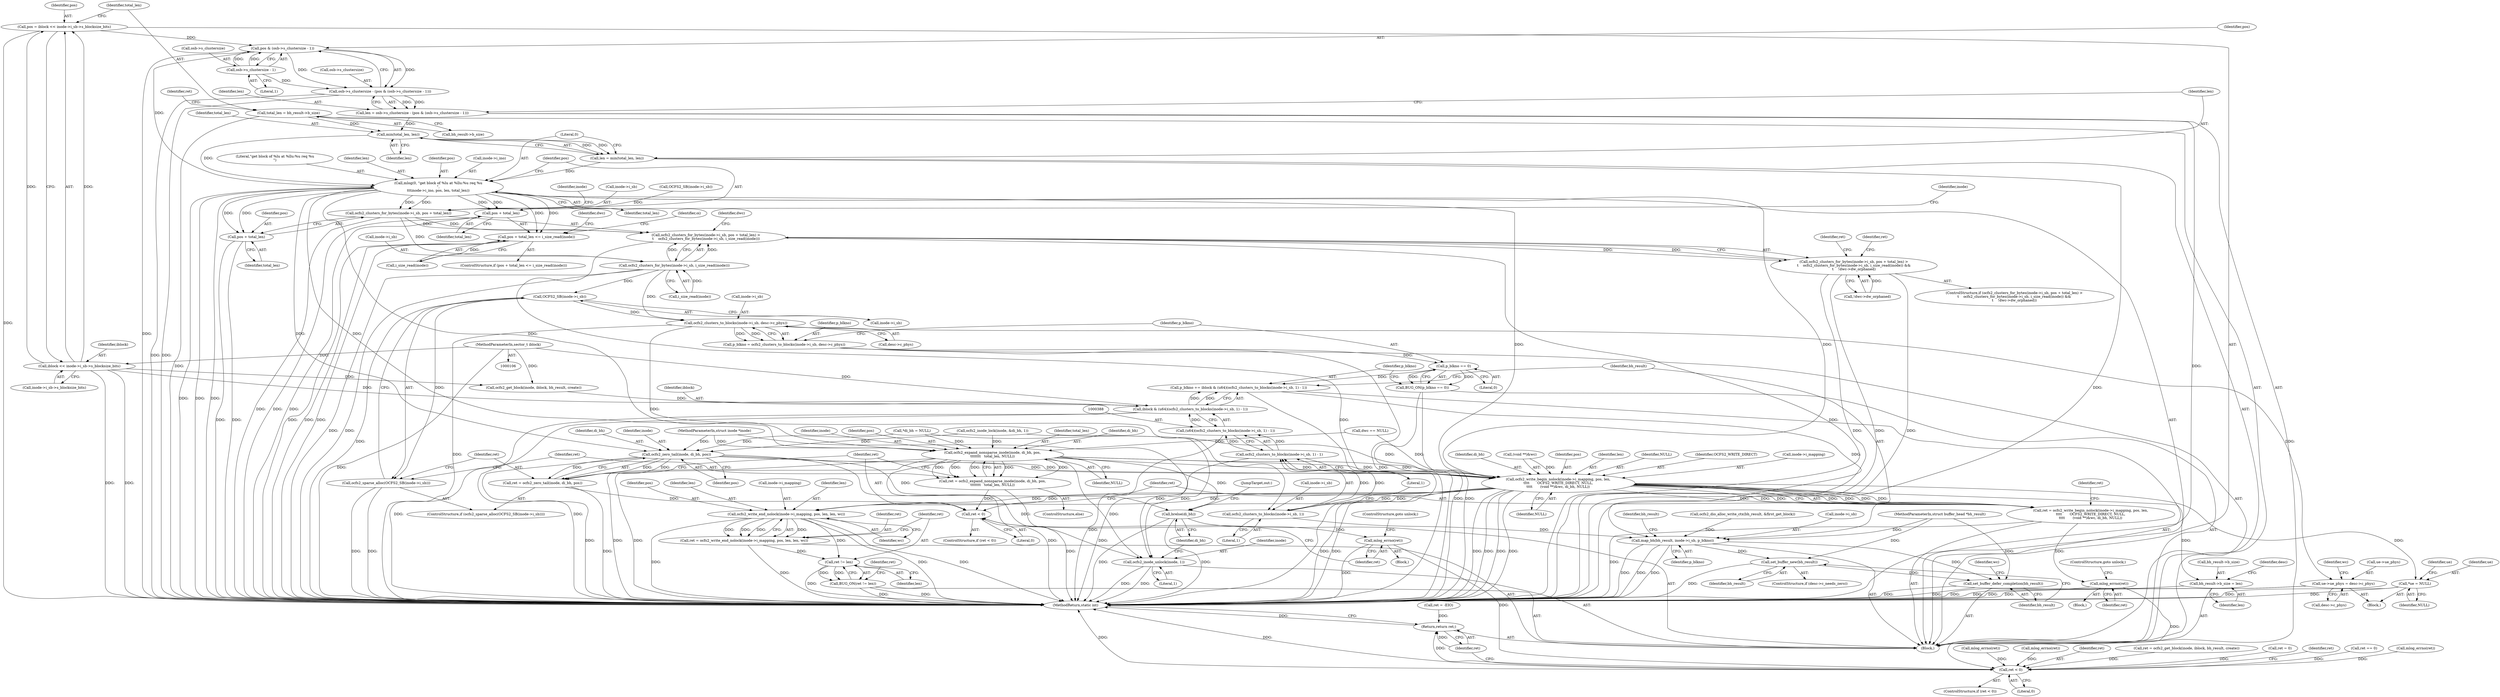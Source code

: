 digraph "0_linux_3e4c56d41eef5595035872a2ec5a483f42e8917f@pointer" {
"1000181" [label="(Call,mlog(0, \"get block of %lu at %llu:%u req %u\n\",\n\t\t\tinode->i_ino, pos, len, total_len))"];
"1000169" [label="(Call,pos & (osb->s_clustersize - 1))"];
"1000139" [label="(Call,pos = iblock << inode->i_sb->s_blocksize_bits)"];
"1000141" [label="(Call,iblock << inode->i_sb->s_blocksize_bits)"];
"1000108" [label="(MethodParameterIn,sector_t iblock)"];
"1000171" [label="(Call,osb->s_clustersize - 1)"];
"1000176" [label="(Call,len = min(total_len, len))"];
"1000178" [label="(Call,min(total_len, len))"];
"1000150" [label="(Call,total_len = bh_result->b_size)"];
"1000163" [label="(Call,len = osb->s_clustersize - (pos & (osb->s_clustersize - 1)))"];
"1000165" [label="(Call,osb->s_clustersize - (pos & (osb->s_clustersize - 1)))"];
"1000191" [label="(Call,pos + total_len <= i_size_read(inode))"];
"1000192" [label="(Call,pos + total_len)"];
"1000254" [label="(Call,ocfs2_clusters_for_bytes(inode->i_sb, pos + total_len))"];
"1000253" [label="(Call,ocfs2_clusters_for_bytes(inode->i_sb, pos + total_len) >\n\t    ocfs2_clusters_for_bytes(inode->i_sb, i_size_read(inode)))"];
"1000252" [label="(Call,ocfs2_clusters_for_bytes(inode->i_sb, pos + total_len) >\n\t    ocfs2_clusters_for_bytes(inode->i_sb, i_size_read(inode)) &&\n\t    !dwc->dw_orphaned)"];
"1000261" [label="(Call,ocfs2_clusters_for_bytes(inode->i_sb, i_size_read(inode)))"];
"1000313" [label="(Call,OCFS2_SB(inode->i_sb))"];
"1000312" [label="(Call,ocfs2_sparse_alloc(OCFS2_SB(inode->i_sb)))"];
"1000372" [label="(Call,ocfs2_clusters_to_blocks(inode->i_sb, desc->c_phys))"];
"1000370" [label="(Call,p_blkno = ocfs2_clusters_to_blocks(inode->i_sb, desc->c_phys))"];
"1000380" [label="(Call,p_blkno == 0)"];
"1000379" [label="(Call,BUG_ON(p_blkno == 0))"];
"1000383" [label="(Call,p_blkno += iblock & (u64)(ocfs2_clusters_to_blocks(inode->i_sb, 1) - 1))"];
"1000396" [label="(Call,map_bh(bh_result, inode->i_sb, p_blkno))"];
"1000411" [label="(Call,set_buffer_new(bh_result))"];
"1000413" [label="(Call,set_buffer_defer_completion(bh_result))"];
"1000390" [label="(Call,ocfs2_clusters_to_blocks(inode->i_sb, 1))"];
"1000389" [label="(Call,ocfs2_clusters_to_blocks(inode->i_sb, 1) - 1)"];
"1000387" [label="(Call,(u64)(ocfs2_clusters_to_blocks(inode->i_sb, 1) - 1))"];
"1000385" [label="(Call,iblock & (u64)(ocfs2_clusters_to_blocks(inode->i_sb, 1) - 1))"];
"1000435" [label="(Call,ue->ue_phys = desc->c_phys)"];
"1000258" [label="(Call,pos + total_len)"];
"1000319" [label="(Call,ocfs2_zero_tail(inode, di_bh, pos))"];
"1000317" [label="(Call,ret = ocfs2_zero_tail(inode, di_bh, pos))"];
"1000333" [label="(Call,ret < 0)"];
"1000337" [label="(Call,mlog_errno(ret))"];
"1000485" [label="(Call,ret < 0)"];
"1000492" [label="(Return,return ret;)"];
"1000342" [label="(Call,ocfs2_write_begin_nolock(inode->i_mapping, pos, len,\n\t\t\t\t       OCFS2_WRITE_DIRECT, NULL,\n\t\t\t\t       (void **)&wc, di_bh, NULL))"];
"1000340" [label="(Call,ret = ocfs2_write_begin_nolock(inode->i_mapping, pos, len,\n\t\t\t\t       OCFS2_WRITE_DIRECT, NULL,\n\t\t\t\t       (void **)&wc, di_bh, NULL))"];
"1000359" [label="(Call,mlog_errno(ret))"];
"1000402" [label="(Call,bh_result->b_size = len)"];
"1000424" [label="(Call,*ue = NULL)"];
"1000457" [label="(Call,ocfs2_write_end_nolock(inode->i_mapping, pos, len, len, wc))"];
"1000455" [label="(Call,ret = ocfs2_write_end_nolock(inode->i_mapping, pos, len, len, wc))"];
"1000466" [label="(Call,ret != len)"];
"1000465" [label="(Call,BUG_ON(ret != len))"];
"1000481" [label="(Call,brelse(di_bh))"];
"1000478" [label="(Call,ocfs2_inode_unlock(inode, 1))"];
"1000326" [label="(Call,ocfs2_expand_nonsparse_inode(inode, di_bh, pos,\n\t\t\t\t\t\t\t   total_len, NULL))"];
"1000324" [label="(Call,ret = ocfs2_expand_nonsparse_inode(inode, di_bh, pos,\n\t\t\t\t\t\t\t   total_len, NULL))"];
"1000396" [label="(Call,map_bh(bh_result, inode->i_sb, p_blkno))"];
"1000404" [label="(Identifier,bh_result)"];
"1000381" [label="(Identifier,p_blkno)"];
"1000175" [label="(Literal,1)"];
"1000334" [label="(Identifier,ret)"];
"1000484" [label="(ControlStructure,if (ret < 0))"];
"1000195" [label="(Call,i_size_read(inode))"];
"1000354" [label="(Identifier,di_bh)"];
"1000180" [label="(Identifier,len)"];
"1000465" [label="(Call,BUG_ON(ret != len))"];
"1000142" [label="(Identifier,iblock)"];
"1000481" [label="(Call,brelse(di_bh))"];
"1000282" [label="(Call,mlog_errno(ret))"];
"1000409" [label="(Identifier,desc)"];
"1000140" [label="(Identifier,pos)"];
"1000468" [label="(Identifier,len)"];
"1000314" [label="(Call,inode->i_sb)"];
"1000330" [label="(Identifier,total_len)"];
"1000462" [label="(Identifier,len)"];
"1000251" [label="(ControlStructure,if (ocfs2_clusters_for_bytes(inode->i_sb, pos + total_len) >\n\t    ocfs2_clusters_for_bytes(inode->i_sb, i_size_read(inode)) &&\n\t    !dwc->dw_orphaned))"];
"1000386" [label="(Identifier,iblock)"];
"1000267" [label="(Call,!dwc->dw_orphaned)"];
"1000300" [label="(Call,mlog_errno(ret))"];
"1000456" [label="(Identifier,ret)"];
"1000177" [label="(Identifier,len)"];
"1000258" [label="(Call,pos + total_len)"];
"1000150" [label="(Call,total_len = bh_result->b_size)"];
"1000422" [label="(Block,)"];
"1000478" [label="(Call,ocfs2_inode_unlock(inode, 1))"];
"1000411" [label="(Call,set_buffer_new(bh_result))"];
"1000317" [label="(Call,ret = ocfs2_zero_tail(inode, di_bh, pos))"];
"1000192" [label="(Call,pos + total_len)"];
"1000370" [label="(Call,p_blkno = ocfs2_clusters_to_blocks(inode->i_sb, desc->c_phys))"];
"1000111" [label="(Block,)"];
"1000169" [label="(Call,pos & (osb->s_clustersize - 1))"];
"1000439" [label="(Call,desc->c_phys)"];
"1000458" [label="(Call,inode->i_mapping)"];
"1000331" [label="(Identifier,NULL)"];
"1000394" [label="(Literal,1)"];
"1000413" [label="(Call,set_buffer_defer_completion(bh_result))"];
"1000340" [label="(Call,ret = ocfs2_write_begin_nolock(inode->i_mapping, pos, len,\n\t\t\t\t       OCFS2_WRITE_DIRECT, NULL,\n\t\t\t\t       (void **)&wc, di_bh, NULL))"];
"1000342" [label="(Call,ocfs2_write_begin_nolock(inode->i_mapping, pos, len,\n\t\t\t\t       OCFS2_WRITE_DIRECT, NULL,\n\t\t\t\t       (void **)&wc, di_bh, NULL))"];
"1000486" [label="(Identifier,ret)"];
"1000193" [label="(Identifier,pos)"];
"1000189" [label="(Identifier,total_len)"];
"1000318" [label="(Identifier,ret)"];
"1000328" [label="(Identifier,di_bh)"];
"1000488" [label="(Call,ret = -EIO)"];
"1000166" [label="(Call,osb->s_clustersize)"];
"1000181" [label="(Call,mlog(0, \"get block of %lu at %llu:%u req %u\n\",\n\t\t\tinode->i_ino, pos, len, total_len))"];
"1000335" [label="(Literal,0)"];
"1000455" [label="(Call,ret = ocfs2_write_end_nolock(inode->i_mapping, pos, len, len, wc))"];
"1000182" [label="(Literal,0)"];
"1000194" [label="(Identifier,total_len)"];
"1000385" [label="(Call,iblock & (u64)(ocfs2_clusters_to_blocks(inode->i_sb, 1) - 1))"];
"1000350" [label="(Call,(void **)&wc)"];
"1000424" [label="(Call,*ue = NULL)"];
"1000391" [label="(Call,inode->i_sb)"];
"1000259" [label="(Identifier,pos)"];
"1000320" [label="(Identifier,inode)"];
"1000141" [label="(Call,iblock << inode->i_sb->s_blocksize_bits)"];
"1000445" [label="(Identifier,wc)"];
"1000183" [label="(Literal,\"get block of %lu at %llu:%u req %u\n\")"];
"1000108" [label="(MethodParameterIn,sector_t iblock)"];
"1000163" [label="(Call,len = osb->s_clustersize - (pos & (osb->s_clustersize - 1)))"];
"1000265" [label="(Call,i_size_read(inode))"];
"1000261" [label="(Call,ocfs2_clusters_for_bytes(inode->i_sb, i_size_read(inode)))"];
"1000325" [label="(Identifier,ret)"];
"1000312" [label="(Call,ocfs2_sparse_alloc(OCFS2_SB(inode->i_sb)))"];
"1000203" [label="(Call,ret = ocfs2_get_block(inode, iblock, bh_result, create))"];
"1000346" [label="(Identifier,pos)"];
"1000176" [label="(Call,len = min(total_len, len))"];
"1000233" [label="(Identifier,dwc)"];
"1000469" [label="(Call,ret = 0)"];
"1000240" [label="(Call,dwc == NULL)"];
"1000260" [label="(Identifier,total_len)"];
"1000252" [label="(Call,ocfs2_clusters_for_bytes(inode->i_sb, pos + total_len) >\n\t    ocfs2_clusters_for_bytes(inode->i_sb, i_size_read(inode)) &&\n\t    !dwc->dw_orphaned)"];
"1000134" [label="(Call,*di_bh = NULL)"];
"1000376" [label="(Call,desc->c_phys)"];
"1000470" [label="(Identifier,ret)"];
"1000152" [label="(Call,bh_result->b_size)"];
"1000324" [label="(Call,ret = ocfs2_expand_nonsparse_inode(inode, di_bh, pos,\n\t\t\t\t\t\t\t   total_len, NULL))"];
"1000489" [label="(Identifier,ret)"];
"1000341" [label="(Identifier,ret)"];
"1000263" [label="(Identifier,inode)"];
"1000463" [label="(Identifier,len)"];
"1000234" [label="(Call,ocfs2_dio_alloc_write_ctx(bh_result, &first_get_block))"];
"1000269" [label="(Identifier,dwc)"];
"1000191" [label="(Call,pos + total_len <= i_size_read(inode))"];
"1000430" [label="(Identifier,ue)"];
"1000171" [label="(Call,osb->s_clustersize - 1)"];
"1000255" [label="(Call,inode->i_sb)"];
"1000188" [label="(Identifier,len)"];
"1000143" [label="(Call,inode->i_sb->s_blocksize_bits)"];
"1000262" [label="(Call,inode->i_sb)"];
"1000426" [label="(Identifier,NULL)"];
"1000337" [label="(Call,mlog_errno(ret))"];
"1000483" [label="(JumpTarget,out:)"];
"1000336" [label="(Block,)"];
"1000327" [label="(Identifier,inode)"];
"1000373" [label="(Call,inode->i_sb)"];
"1000205" [label="(Call,ocfs2_get_block(inode, iblock, bh_result, create))"];
"1000457" [label="(Call,ocfs2_write_end_nolock(inode->i_mapping, pos, len, len, wc))"];
"1000323" [label="(ControlStructure,else)"];
"1000412" [label="(Identifier,bh_result)"];
"1000387" [label="(Call,(u64)(ocfs2_clusters_to_blocks(inode->i_sb, 1) - 1))"];
"1000170" [label="(Identifier,pos)"];
"1000466" [label="(Call,ret != len)"];
"1000253" [label="(Call,ocfs2_clusters_for_bytes(inode->i_sb, pos + total_len) >\n\t    ocfs2_clusters_for_bytes(inode->i_sb, i_size_read(inode)))"];
"1000395" [label="(Literal,1)"];
"1000223" [label="(Call,ret == 0)"];
"1000464" [label="(Identifier,wc)"];
"1000151" [label="(Identifier,total_len)"];
"1000254" [label="(Call,ocfs2_clusters_for_bytes(inode->i_sb, pos + total_len))"];
"1000164" [label="(Identifier,len)"];
"1000311" [label="(ControlStructure,if (ocfs2_sparse_alloc(OCFS2_SB(inode->i_sb))))"];
"1000397" [label="(Identifier,bh_result)"];
"1000493" [label="(Identifier,ret)"];
"1000383" [label="(Call,p_blkno += iblock & (u64)(ocfs2_clusters_to_blocks(inode->i_sb, 1) - 1))"];
"1000347" [label="(Identifier,len)"];
"1000349" [label="(Identifier,NULL)"];
"1000357" [label="(Identifier,ret)"];
"1000165" [label="(Call,osb->s_clustersize - (pos & (osb->s_clustersize - 1)))"];
"1000382" [label="(Literal,0)"];
"1000107" [label="(MethodParameterIn,struct inode *inode)"];
"1000494" [label="(MethodReturn,static int)"];
"1000425" [label="(Identifier,ue)"];
"1000407" [label="(ControlStructure,if (desc->c_needs_zero))"];
"1000339" [label="(ControlStructure,goto unlock;)"];
"1000371" [label="(Identifier,p_blkno)"];
"1000492" [label="(Return,return ret;)"];
"1000187" [label="(Identifier,pos)"];
"1000326" [label="(Call,ocfs2_expand_nonsparse_inode(inode, di_bh, pos,\n\t\t\t\t\t\t\t   total_len, NULL))"];
"1000479" [label="(Identifier,inode)"];
"1000414" [label="(Identifier,bh_result)"];
"1000196" [label="(Identifier,inode)"];
"1000333" [label="(Call,ret < 0)"];
"1000329" [label="(Identifier,pos)"];
"1000248" [label="(Call,mlog_errno(ret))"];
"1000360" [label="(Identifier,ret)"];
"1000390" [label="(Call,ocfs2_clusters_to_blocks(inode->i_sb, 1))"];
"1000487" [label="(Literal,0)"];
"1000403" [label="(Call,bh_result->b_size)"];
"1000380" [label="(Call,p_blkno == 0)"];
"1000338" [label="(Identifier,ret)"];
"1000291" [label="(Identifier,ret)"];
"1000361" [label="(ControlStructure,goto unlock;)"];
"1000109" [label="(MethodParameterIn,struct buffer_head *bh_result)"];
"1000190" [label="(ControlStructure,if (pos + total_len <= i_size_read(inode)))"];
"1000372" [label="(Call,ocfs2_clusters_to_blocks(inode->i_sb, desc->c_phys))"];
"1000480" [label="(Literal,1)"];
"1000384" [label="(Identifier,p_blkno)"];
"1000157" [label="(Identifier,ret)"];
"1000321" [label="(Identifier,di_bh)"];
"1000348" [label="(Identifier,OCFS2_WRITE_DIRECT)"];
"1000115" [label="(Call,OCFS2_SB(inode->i_sb))"];
"1000273" [label="(Identifier,ret)"];
"1000436" [label="(Call,ue->ue_phys)"];
"1000319" [label="(Call,ocfs2_zero_tail(inode, di_bh, pos))"];
"1000332" [label="(ControlStructure,if (ret < 0))"];
"1000359" [label="(Call,mlog_errno(ret))"];
"1000467" [label="(Identifier,ret)"];
"1000355" [label="(Identifier,NULL)"];
"1000406" [label="(Identifier,len)"];
"1000485" [label="(Call,ret < 0)"];
"1000401" [label="(Identifier,p_blkno)"];
"1000313" [label="(Call,OCFS2_SB(inode->i_sb))"];
"1000184" [label="(Call,inode->i_ino)"];
"1000292" [label="(Call,ocfs2_inode_lock(inode, &di_bh, 1))"];
"1000398" [label="(Call,inode->i_sb)"];
"1000178" [label="(Call,min(total_len, len))"];
"1000201" [label="(Identifier,oi)"];
"1000139" [label="(Call,pos = iblock << inode->i_sb->s_blocksize_bits)"];
"1000461" [label="(Identifier,pos)"];
"1000420" [label="(Identifier,wc)"];
"1000482" [label="(Identifier,di_bh)"];
"1000322" [label="(Identifier,pos)"];
"1000389" [label="(Call,ocfs2_clusters_to_blocks(inode->i_sb, 1) - 1)"];
"1000343" [label="(Call,inode->i_mapping)"];
"1000402" [label="(Call,bh_result->b_size = len)"];
"1000435" [label="(Call,ue->ue_phys = desc->c_phys)"];
"1000179" [label="(Identifier,total_len)"];
"1000379" [label="(Call,BUG_ON(p_blkno == 0))"];
"1000172" [label="(Call,osb->s_clustersize)"];
"1000358" [label="(Block,)"];
"1000181" -> "1000111"  [label="AST: "];
"1000181" -> "1000189"  [label="CFG: "];
"1000182" -> "1000181"  [label="AST: "];
"1000183" -> "1000181"  [label="AST: "];
"1000184" -> "1000181"  [label="AST: "];
"1000187" -> "1000181"  [label="AST: "];
"1000188" -> "1000181"  [label="AST: "];
"1000189" -> "1000181"  [label="AST: "];
"1000193" -> "1000181"  [label="CFG: "];
"1000181" -> "1000494"  [label="DDG: "];
"1000181" -> "1000494"  [label="DDG: "];
"1000181" -> "1000494"  [label="DDG: "];
"1000169" -> "1000181"  [label="DDG: "];
"1000176" -> "1000181"  [label="DDG: "];
"1000178" -> "1000181"  [label="DDG: "];
"1000181" -> "1000191"  [label="DDG: "];
"1000181" -> "1000191"  [label="DDG: "];
"1000181" -> "1000192"  [label="DDG: "];
"1000181" -> "1000192"  [label="DDG: "];
"1000181" -> "1000254"  [label="DDG: "];
"1000181" -> "1000254"  [label="DDG: "];
"1000181" -> "1000258"  [label="DDG: "];
"1000181" -> "1000258"  [label="DDG: "];
"1000181" -> "1000319"  [label="DDG: "];
"1000181" -> "1000326"  [label="DDG: "];
"1000181" -> "1000326"  [label="DDG: "];
"1000181" -> "1000342"  [label="DDG: "];
"1000181" -> "1000342"  [label="DDG: "];
"1000169" -> "1000165"  [label="AST: "];
"1000169" -> "1000171"  [label="CFG: "];
"1000170" -> "1000169"  [label="AST: "];
"1000171" -> "1000169"  [label="AST: "];
"1000165" -> "1000169"  [label="CFG: "];
"1000169" -> "1000494"  [label="DDG: "];
"1000169" -> "1000165"  [label="DDG: "];
"1000169" -> "1000165"  [label="DDG: "];
"1000139" -> "1000169"  [label="DDG: "];
"1000171" -> "1000169"  [label="DDG: "];
"1000171" -> "1000169"  [label="DDG: "];
"1000139" -> "1000111"  [label="AST: "];
"1000139" -> "1000141"  [label="CFG: "];
"1000140" -> "1000139"  [label="AST: "];
"1000141" -> "1000139"  [label="AST: "];
"1000151" -> "1000139"  [label="CFG: "];
"1000139" -> "1000494"  [label="DDG: "];
"1000141" -> "1000139"  [label="DDG: "];
"1000141" -> "1000139"  [label="DDG: "];
"1000141" -> "1000143"  [label="CFG: "];
"1000142" -> "1000141"  [label="AST: "];
"1000143" -> "1000141"  [label="AST: "];
"1000141" -> "1000494"  [label="DDG: "];
"1000141" -> "1000494"  [label="DDG: "];
"1000108" -> "1000141"  [label="DDG: "];
"1000141" -> "1000205"  [label="DDG: "];
"1000141" -> "1000385"  [label="DDG: "];
"1000108" -> "1000106"  [label="AST: "];
"1000108" -> "1000494"  [label="DDG: "];
"1000108" -> "1000205"  [label="DDG: "];
"1000108" -> "1000385"  [label="DDG: "];
"1000171" -> "1000175"  [label="CFG: "];
"1000172" -> "1000171"  [label="AST: "];
"1000175" -> "1000171"  [label="AST: "];
"1000171" -> "1000165"  [label="DDG: "];
"1000176" -> "1000111"  [label="AST: "];
"1000176" -> "1000178"  [label="CFG: "];
"1000177" -> "1000176"  [label="AST: "];
"1000178" -> "1000176"  [label="AST: "];
"1000182" -> "1000176"  [label="CFG: "];
"1000176" -> "1000494"  [label="DDG: "];
"1000178" -> "1000176"  [label="DDG: "];
"1000178" -> "1000176"  [label="DDG: "];
"1000178" -> "1000180"  [label="CFG: "];
"1000179" -> "1000178"  [label="AST: "];
"1000180" -> "1000178"  [label="AST: "];
"1000150" -> "1000178"  [label="DDG: "];
"1000163" -> "1000178"  [label="DDG: "];
"1000150" -> "1000111"  [label="AST: "];
"1000150" -> "1000152"  [label="CFG: "];
"1000151" -> "1000150"  [label="AST: "];
"1000152" -> "1000150"  [label="AST: "];
"1000157" -> "1000150"  [label="CFG: "];
"1000150" -> "1000494"  [label="DDG: "];
"1000163" -> "1000111"  [label="AST: "];
"1000163" -> "1000165"  [label="CFG: "];
"1000164" -> "1000163"  [label="AST: "];
"1000165" -> "1000163"  [label="AST: "];
"1000177" -> "1000163"  [label="CFG: "];
"1000163" -> "1000494"  [label="DDG: "];
"1000165" -> "1000163"  [label="DDG: "];
"1000165" -> "1000163"  [label="DDG: "];
"1000166" -> "1000165"  [label="AST: "];
"1000165" -> "1000494"  [label="DDG: "];
"1000165" -> "1000494"  [label="DDG: "];
"1000191" -> "1000190"  [label="AST: "];
"1000191" -> "1000195"  [label="CFG: "];
"1000192" -> "1000191"  [label="AST: "];
"1000195" -> "1000191"  [label="AST: "];
"1000201" -> "1000191"  [label="CFG: "];
"1000233" -> "1000191"  [label="CFG: "];
"1000191" -> "1000494"  [label="DDG: "];
"1000191" -> "1000494"  [label="DDG: "];
"1000191" -> "1000494"  [label="DDG: "];
"1000195" -> "1000191"  [label="DDG: "];
"1000192" -> "1000194"  [label="CFG: "];
"1000193" -> "1000192"  [label="AST: "];
"1000194" -> "1000192"  [label="AST: "];
"1000196" -> "1000192"  [label="CFG: "];
"1000192" -> "1000494"  [label="DDG: "];
"1000192" -> "1000494"  [label="DDG: "];
"1000254" -> "1000253"  [label="AST: "];
"1000254" -> "1000258"  [label="CFG: "];
"1000255" -> "1000254"  [label="AST: "];
"1000258" -> "1000254"  [label="AST: "];
"1000263" -> "1000254"  [label="CFG: "];
"1000254" -> "1000494"  [label="DDG: "];
"1000254" -> "1000253"  [label="DDG: "];
"1000254" -> "1000253"  [label="DDG: "];
"1000115" -> "1000254"  [label="DDG: "];
"1000254" -> "1000261"  [label="DDG: "];
"1000253" -> "1000252"  [label="AST: "];
"1000253" -> "1000261"  [label="CFG: "];
"1000261" -> "1000253"  [label="AST: "];
"1000269" -> "1000253"  [label="CFG: "];
"1000252" -> "1000253"  [label="CFG: "];
"1000253" -> "1000494"  [label="DDG: "];
"1000253" -> "1000494"  [label="DDG: "];
"1000253" -> "1000252"  [label="DDG: "];
"1000253" -> "1000252"  [label="DDG: "];
"1000261" -> "1000253"  [label="DDG: "];
"1000261" -> "1000253"  [label="DDG: "];
"1000252" -> "1000251"  [label="AST: "];
"1000252" -> "1000267"  [label="CFG: "];
"1000267" -> "1000252"  [label="AST: "];
"1000273" -> "1000252"  [label="CFG: "];
"1000291" -> "1000252"  [label="CFG: "];
"1000252" -> "1000494"  [label="DDG: "];
"1000252" -> "1000494"  [label="DDG: "];
"1000252" -> "1000494"  [label="DDG: "];
"1000267" -> "1000252"  [label="DDG: "];
"1000261" -> "1000265"  [label="CFG: "];
"1000262" -> "1000261"  [label="AST: "];
"1000265" -> "1000261"  [label="AST: "];
"1000261" -> "1000494"  [label="DDG: "];
"1000261" -> "1000494"  [label="DDG: "];
"1000265" -> "1000261"  [label="DDG: "];
"1000261" -> "1000313"  [label="DDG: "];
"1000261" -> "1000372"  [label="DDG: "];
"1000313" -> "1000312"  [label="AST: "];
"1000313" -> "1000314"  [label="CFG: "];
"1000314" -> "1000313"  [label="AST: "];
"1000312" -> "1000313"  [label="CFG: "];
"1000313" -> "1000494"  [label="DDG: "];
"1000313" -> "1000312"  [label="DDG: "];
"1000313" -> "1000372"  [label="DDG: "];
"1000312" -> "1000311"  [label="AST: "];
"1000318" -> "1000312"  [label="CFG: "];
"1000325" -> "1000312"  [label="CFG: "];
"1000312" -> "1000494"  [label="DDG: "];
"1000312" -> "1000494"  [label="DDG: "];
"1000372" -> "1000370"  [label="AST: "];
"1000372" -> "1000376"  [label="CFG: "];
"1000373" -> "1000372"  [label="AST: "];
"1000376" -> "1000372"  [label="AST: "];
"1000370" -> "1000372"  [label="CFG: "];
"1000372" -> "1000494"  [label="DDG: "];
"1000372" -> "1000370"  [label="DDG: "];
"1000372" -> "1000370"  [label="DDG: "];
"1000372" -> "1000390"  [label="DDG: "];
"1000372" -> "1000435"  [label="DDG: "];
"1000370" -> "1000111"  [label="AST: "];
"1000371" -> "1000370"  [label="AST: "];
"1000381" -> "1000370"  [label="CFG: "];
"1000370" -> "1000494"  [label="DDG: "];
"1000370" -> "1000380"  [label="DDG: "];
"1000380" -> "1000379"  [label="AST: "];
"1000380" -> "1000382"  [label="CFG: "];
"1000381" -> "1000380"  [label="AST: "];
"1000382" -> "1000380"  [label="AST: "];
"1000379" -> "1000380"  [label="CFG: "];
"1000380" -> "1000379"  [label="DDG: "];
"1000380" -> "1000379"  [label="DDG: "];
"1000380" -> "1000383"  [label="DDG: "];
"1000379" -> "1000111"  [label="AST: "];
"1000384" -> "1000379"  [label="CFG: "];
"1000379" -> "1000494"  [label="DDG: "];
"1000379" -> "1000494"  [label="DDG: "];
"1000383" -> "1000111"  [label="AST: "];
"1000383" -> "1000385"  [label="CFG: "];
"1000384" -> "1000383"  [label="AST: "];
"1000385" -> "1000383"  [label="AST: "];
"1000397" -> "1000383"  [label="CFG: "];
"1000383" -> "1000494"  [label="DDG: "];
"1000385" -> "1000383"  [label="DDG: "];
"1000385" -> "1000383"  [label="DDG: "];
"1000383" -> "1000396"  [label="DDG: "];
"1000396" -> "1000111"  [label="AST: "];
"1000396" -> "1000401"  [label="CFG: "];
"1000397" -> "1000396"  [label="AST: "];
"1000398" -> "1000396"  [label="AST: "];
"1000401" -> "1000396"  [label="AST: "];
"1000404" -> "1000396"  [label="CFG: "];
"1000396" -> "1000494"  [label="DDG: "];
"1000396" -> "1000494"  [label="DDG: "];
"1000396" -> "1000494"  [label="DDG: "];
"1000234" -> "1000396"  [label="DDG: "];
"1000109" -> "1000396"  [label="DDG: "];
"1000390" -> "1000396"  [label="DDG: "];
"1000396" -> "1000411"  [label="DDG: "];
"1000396" -> "1000413"  [label="DDG: "];
"1000411" -> "1000407"  [label="AST: "];
"1000411" -> "1000412"  [label="CFG: "];
"1000412" -> "1000411"  [label="AST: "];
"1000414" -> "1000411"  [label="CFG: "];
"1000411" -> "1000494"  [label="DDG: "];
"1000109" -> "1000411"  [label="DDG: "];
"1000411" -> "1000413"  [label="DDG: "];
"1000413" -> "1000111"  [label="AST: "];
"1000413" -> "1000414"  [label="CFG: "];
"1000414" -> "1000413"  [label="AST: "];
"1000420" -> "1000413"  [label="CFG: "];
"1000413" -> "1000494"  [label="DDG: "];
"1000413" -> "1000494"  [label="DDG: "];
"1000109" -> "1000413"  [label="DDG: "];
"1000390" -> "1000389"  [label="AST: "];
"1000390" -> "1000394"  [label="CFG: "];
"1000391" -> "1000390"  [label="AST: "];
"1000394" -> "1000390"  [label="AST: "];
"1000395" -> "1000390"  [label="CFG: "];
"1000390" -> "1000389"  [label="DDG: "];
"1000390" -> "1000389"  [label="DDG: "];
"1000389" -> "1000387"  [label="AST: "];
"1000389" -> "1000395"  [label="CFG: "];
"1000395" -> "1000389"  [label="AST: "];
"1000387" -> "1000389"  [label="CFG: "];
"1000389" -> "1000494"  [label="DDG: "];
"1000389" -> "1000387"  [label="DDG: "];
"1000389" -> "1000387"  [label="DDG: "];
"1000387" -> "1000385"  [label="AST: "];
"1000388" -> "1000387"  [label="AST: "];
"1000385" -> "1000387"  [label="CFG: "];
"1000387" -> "1000494"  [label="DDG: "];
"1000387" -> "1000385"  [label="DDG: "];
"1000386" -> "1000385"  [label="AST: "];
"1000385" -> "1000494"  [label="DDG: "];
"1000385" -> "1000494"  [label="DDG: "];
"1000205" -> "1000385"  [label="DDG: "];
"1000435" -> "1000422"  [label="AST: "];
"1000435" -> "1000439"  [label="CFG: "];
"1000436" -> "1000435"  [label="AST: "];
"1000439" -> "1000435"  [label="AST: "];
"1000445" -> "1000435"  [label="CFG: "];
"1000435" -> "1000494"  [label="DDG: "];
"1000435" -> "1000494"  [label="DDG: "];
"1000258" -> "1000260"  [label="CFG: "];
"1000259" -> "1000258"  [label="AST: "];
"1000260" -> "1000258"  [label="AST: "];
"1000258" -> "1000494"  [label="DDG: "];
"1000258" -> "1000494"  [label="DDG: "];
"1000319" -> "1000317"  [label="AST: "];
"1000319" -> "1000322"  [label="CFG: "];
"1000320" -> "1000319"  [label="AST: "];
"1000321" -> "1000319"  [label="AST: "];
"1000322" -> "1000319"  [label="AST: "];
"1000317" -> "1000319"  [label="CFG: "];
"1000319" -> "1000494"  [label="DDG: "];
"1000319" -> "1000317"  [label="DDG: "];
"1000319" -> "1000317"  [label="DDG: "];
"1000319" -> "1000317"  [label="DDG: "];
"1000292" -> "1000319"  [label="DDG: "];
"1000107" -> "1000319"  [label="DDG: "];
"1000134" -> "1000319"  [label="DDG: "];
"1000319" -> "1000342"  [label="DDG: "];
"1000319" -> "1000342"  [label="DDG: "];
"1000319" -> "1000478"  [label="DDG: "];
"1000319" -> "1000481"  [label="DDG: "];
"1000317" -> "1000311"  [label="AST: "];
"1000318" -> "1000317"  [label="AST: "];
"1000334" -> "1000317"  [label="CFG: "];
"1000317" -> "1000494"  [label="DDG: "];
"1000317" -> "1000333"  [label="DDG: "];
"1000333" -> "1000332"  [label="AST: "];
"1000333" -> "1000335"  [label="CFG: "];
"1000334" -> "1000333"  [label="AST: "];
"1000335" -> "1000333"  [label="AST: "];
"1000338" -> "1000333"  [label="CFG: "];
"1000341" -> "1000333"  [label="CFG: "];
"1000324" -> "1000333"  [label="DDG: "];
"1000333" -> "1000337"  [label="DDG: "];
"1000337" -> "1000336"  [label="AST: "];
"1000337" -> "1000338"  [label="CFG: "];
"1000338" -> "1000337"  [label="AST: "];
"1000339" -> "1000337"  [label="CFG: "];
"1000337" -> "1000494"  [label="DDG: "];
"1000337" -> "1000485"  [label="DDG: "];
"1000485" -> "1000484"  [label="AST: "];
"1000485" -> "1000487"  [label="CFG: "];
"1000486" -> "1000485"  [label="AST: "];
"1000487" -> "1000485"  [label="AST: "];
"1000489" -> "1000485"  [label="CFG: "];
"1000493" -> "1000485"  [label="CFG: "];
"1000485" -> "1000494"  [label="DDG: "];
"1000485" -> "1000494"  [label="DDG: "];
"1000300" -> "1000485"  [label="DDG: "];
"1000359" -> "1000485"  [label="DDG: "];
"1000248" -> "1000485"  [label="DDG: "];
"1000282" -> "1000485"  [label="DDG: "];
"1000469" -> "1000485"  [label="DDG: "];
"1000223" -> "1000485"  [label="DDG: "];
"1000203" -> "1000485"  [label="DDG: "];
"1000485" -> "1000492"  [label="DDG: "];
"1000492" -> "1000111"  [label="AST: "];
"1000492" -> "1000493"  [label="CFG: "];
"1000493" -> "1000492"  [label="AST: "];
"1000494" -> "1000492"  [label="CFG: "];
"1000492" -> "1000494"  [label="DDG: "];
"1000493" -> "1000492"  [label="DDG: "];
"1000488" -> "1000492"  [label="DDG: "];
"1000342" -> "1000340"  [label="AST: "];
"1000342" -> "1000355"  [label="CFG: "];
"1000343" -> "1000342"  [label="AST: "];
"1000346" -> "1000342"  [label="AST: "];
"1000347" -> "1000342"  [label="AST: "];
"1000348" -> "1000342"  [label="AST: "];
"1000349" -> "1000342"  [label="AST: "];
"1000350" -> "1000342"  [label="AST: "];
"1000354" -> "1000342"  [label="AST: "];
"1000355" -> "1000342"  [label="AST: "];
"1000340" -> "1000342"  [label="CFG: "];
"1000342" -> "1000494"  [label="DDG: "];
"1000342" -> "1000494"  [label="DDG: "];
"1000342" -> "1000494"  [label="DDG: "];
"1000342" -> "1000494"  [label="DDG: "];
"1000342" -> "1000494"  [label="DDG: "];
"1000342" -> "1000494"  [label="DDG: "];
"1000342" -> "1000340"  [label="DDG: "];
"1000342" -> "1000340"  [label="DDG: "];
"1000342" -> "1000340"  [label="DDG: "];
"1000342" -> "1000340"  [label="DDG: "];
"1000342" -> "1000340"  [label="DDG: "];
"1000342" -> "1000340"  [label="DDG: "];
"1000342" -> "1000340"  [label="DDG: "];
"1000326" -> "1000342"  [label="DDG: "];
"1000326" -> "1000342"  [label="DDG: "];
"1000326" -> "1000342"  [label="DDG: "];
"1000240" -> "1000342"  [label="DDG: "];
"1000350" -> "1000342"  [label="DDG: "];
"1000134" -> "1000342"  [label="DDG: "];
"1000342" -> "1000402"  [label="DDG: "];
"1000342" -> "1000424"  [label="DDG: "];
"1000342" -> "1000457"  [label="DDG: "];
"1000342" -> "1000457"  [label="DDG: "];
"1000342" -> "1000457"  [label="DDG: "];
"1000342" -> "1000481"  [label="DDG: "];
"1000340" -> "1000111"  [label="AST: "];
"1000341" -> "1000340"  [label="AST: "];
"1000357" -> "1000340"  [label="CFG: "];
"1000340" -> "1000494"  [label="DDG: "];
"1000340" -> "1000359"  [label="DDG: "];
"1000359" -> "1000358"  [label="AST: "];
"1000359" -> "1000360"  [label="CFG: "];
"1000360" -> "1000359"  [label="AST: "];
"1000361" -> "1000359"  [label="CFG: "];
"1000359" -> "1000494"  [label="DDG: "];
"1000402" -> "1000111"  [label="AST: "];
"1000402" -> "1000406"  [label="CFG: "];
"1000403" -> "1000402"  [label="AST: "];
"1000406" -> "1000402"  [label="AST: "];
"1000409" -> "1000402"  [label="CFG: "];
"1000402" -> "1000494"  [label="DDG: "];
"1000424" -> "1000422"  [label="AST: "];
"1000424" -> "1000426"  [label="CFG: "];
"1000425" -> "1000424"  [label="AST: "];
"1000426" -> "1000424"  [label="AST: "];
"1000430" -> "1000424"  [label="CFG: "];
"1000424" -> "1000494"  [label="DDG: "];
"1000424" -> "1000494"  [label="DDG: "];
"1000457" -> "1000455"  [label="AST: "];
"1000457" -> "1000464"  [label="CFG: "];
"1000458" -> "1000457"  [label="AST: "];
"1000461" -> "1000457"  [label="AST: "];
"1000462" -> "1000457"  [label="AST: "];
"1000463" -> "1000457"  [label="AST: "];
"1000464" -> "1000457"  [label="AST: "];
"1000455" -> "1000457"  [label="CFG: "];
"1000457" -> "1000494"  [label="DDG: "];
"1000457" -> "1000494"  [label="DDG: "];
"1000457" -> "1000494"  [label="DDG: "];
"1000457" -> "1000455"  [label="DDG: "];
"1000457" -> "1000455"  [label="DDG: "];
"1000457" -> "1000455"  [label="DDG: "];
"1000457" -> "1000455"  [label="DDG: "];
"1000457" -> "1000466"  [label="DDG: "];
"1000455" -> "1000111"  [label="AST: "];
"1000456" -> "1000455"  [label="AST: "];
"1000467" -> "1000455"  [label="CFG: "];
"1000455" -> "1000494"  [label="DDG: "];
"1000455" -> "1000466"  [label="DDG: "];
"1000466" -> "1000465"  [label="AST: "];
"1000466" -> "1000468"  [label="CFG: "];
"1000467" -> "1000466"  [label="AST: "];
"1000468" -> "1000466"  [label="AST: "];
"1000465" -> "1000466"  [label="CFG: "];
"1000466" -> "1000494"  [label="DDG: "];
"1000466" -> "1000465"  [label="DDG: "];
"1000466" -> "1000465"  [label="DDG: "];
"1000465" -> "1000111"  [label="AST: "];
"1000470" -> "1000465"  [label="CFG: "];
"1000465" -> "1000494"  [label="DDG: "];
"1000465" -> "1000494"  [label="DDG: "];
"1000481" -> "1000111"  [label="AST: "];
"1000481" -> "1000482"  [label="CFG: "];
"1000482" -> "1000481"  [label="AST: "];
"1000483" -> "1000481"  [label="CFG: "];
"1000481" -> "1000494"  [label="DDG: "];
"1000481" -> "1000494"  [label="DDG: "];
"1000326" -> "1000481"  [label="DDG: "];
"1000478" -> "1000111"  [label="AST: "];
"1000478" -> "1000480"  [label="CFG: "];
"1000479" -> "1000478"  [label="AST: "];
"1000480" -> "1000478"  [label="AST: "];
"1000482" -> "1000478"  [label="CFG: "];
"1000478" -> "1000494"  [label="DDG: "];
"1000478" -> "1000494"  [label="DDG: "];
"1000292" -> "1000478"  [label="DDG: "];
"1000326" -> "1000478"  [label="DDG: "];
"1000107" -> "1000478"  [label="DDG: "];
"1000326" -> "1000324"  [label="AST: "];
"1000326" -> "1000331"  [label="CFG: "];
"1000327" -> "1000326"  [label="AST: "];
"1000328" -> "1000326"  [label="AST: "];
"1000329" -> "1000326"  [label="AST: "];
"1000330" -> "1000326"  [label="AST: "];
"1000331" -> "1000326"  [label="AST: "];
"1000324" -> "1000326"  [label="CFG: "];
"1000326" -> "1000494"  [label="DDG: "];
"1000326" -> "1000494"  [label="DDG: "];
"1000326" -> "1000494"  [label="DDG: "];
"1000326" -> "1000324"  [label="DDG: "];
"1000326" -> "1000324"  [label="DDG: "];
"1000326" -> "1000324"  [label="DDG: "];
"1000326" -> "1000324"  [label="DDG: "];
"1000326" -> "1000324"  [label="DDG: "];
"1000292" -> "1000326"  [label="DDG: "];
"1000107" -> "1000326"  [label="DDG: "];
"1000134" -> "1000326"  [label="DDG: "];
"1000240" -> "1000326"  [label="DDG: "];
"1000324" -> "1000323"  [label="AST: "];
"1000325" -> "1000324"  [label="AST: "];
"1000334" -> "1000324"  [label="CFG: "];
"1000324" -> "1000494"  [label="DDG: "];
}
